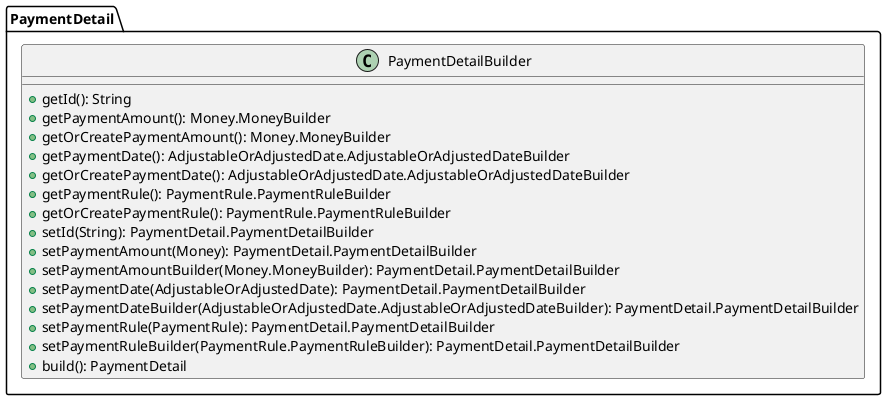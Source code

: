 @startuml

    class PaymentDetail.PaymentDetailBuilder [[PaymentDetail.PaymentDetailBuilder.html]] {
        +getId(): String
        +getPaymentAmount(): Money.MoneyBuilder
        +getOrCreatePaymentAmount(): Money.MoneyBuilder
        +getPaymentDate(): AdjustableOrAdjustedDate.AdjustableOrAdjustedDateBuilder
        +getOrCreatePaymentDate(): AdjustableOrAdjustedDate.AdjustableOrAdjustedDateBuilder
        +getPaymentRule(): PaymentRule.PaymentRuleBuilder
        +getOrCreatePaymentRule(): PaymentRule.PaymentRuleBuilder
        +setId(String): PaymentDetail.PaymentDetailBuilder
        +setPaymentAmount(Money): PaymentDetail.PaymentDetailBuilder
        +setPaymentAmountBuilder(Money.MoneyBuilder): PaymentDetail.PaymentDetailBuilder
        +setPaymentDate(AdjustableOrAdjustedDate): PaymentDetail.PaymentDetailBuilder
        +setPaymentDateBuilder(AdjustableOrAdjustedDate.AdjustableOrAdjustedDateBuilder): PaymentDetail.PaymentDetailBuilder
        +setPaymentRule(PaymentRule): PaymentDetail.PaymentDetailBuilder
        +setPaymentRuleBuilder(PaymentRule.PaymentRuleBuilder): PaymentDetail.PaymentDetailBuilder
        +build(): PaymentDetail
    }

@enduml

